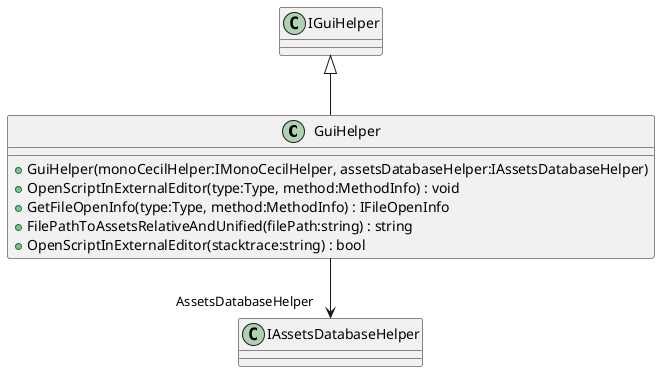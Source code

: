 @startuml
class GuiHelper {
    + GuiHelper(monoCecilHelper:IMonoCecilHelper, assetsDatabaseHelper:IAssetsDatabaseHelper)
    + OpenScriptInExternalEditor(type:Type, method:MethodInfo) : void
    + GetFileOpenInfo(type:Type, method:MethodInfo) : IFileOpenInfo
    + FilePathToAssetsRelativeAndUnified(filePath:string) : string
    + OpenScriptInExternalEditor(stacktrace:string) : bool
}
IGuiHelper <|-- GuiHelper
GuiHelper --> "AssetsDatabaseHelper" IAssetsDatabaseHelper
@enduml
